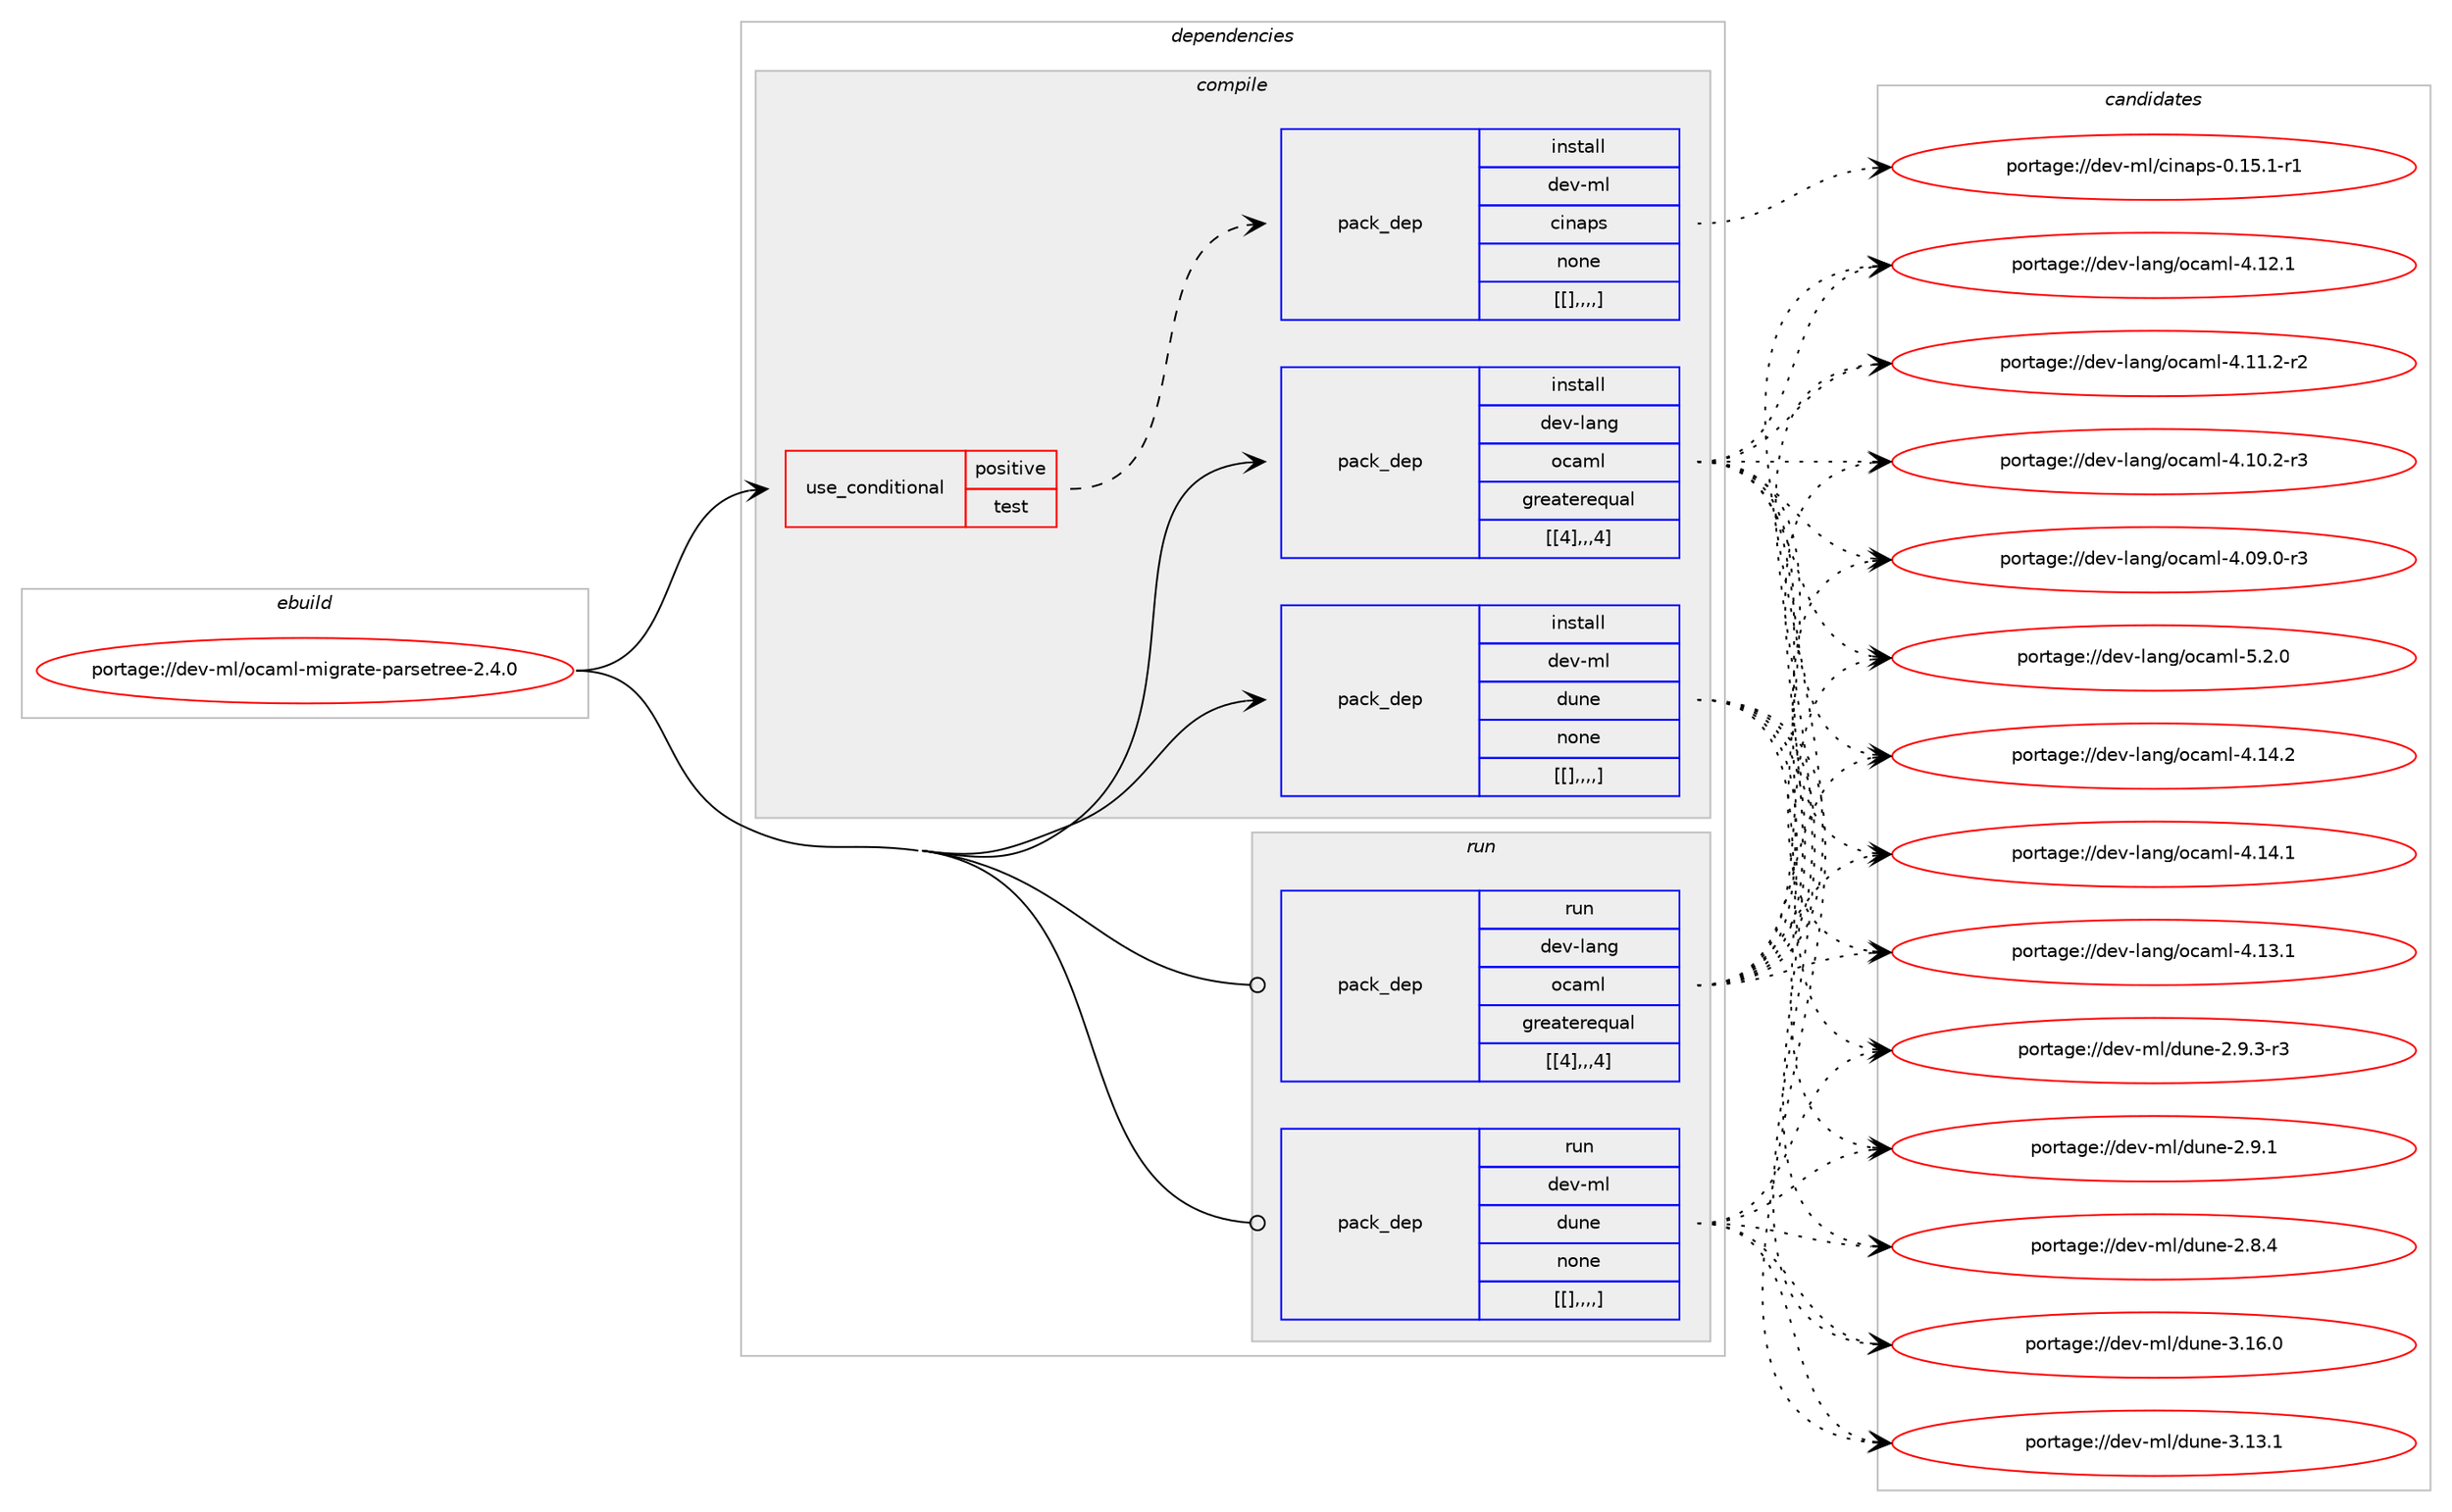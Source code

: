 digraph prolog {

# *************
# Graph options
# *************

newrank=true;
concentrate=true;
compound=true;
graph [rankdir=LR,fontname=Helvetica,fontsize=10,ranksep=1.5];#, ranksep=2.5, nodesep=0.2];
edge  [arrowhead=vee];
node  [fontname=Helvetica,fontsize=10];

# **********
# The ebuild
# **********

subgraph cluster_leftcol {
color=gray;
label=<<i>ebuild</i>>;
id [label="portage://dev-ml/ocaml-migrate-parsetree-2.4.0", color=red, width=4, href="../dev-ml/ocaml-migrate-parsetree-2.4.0.svg"];
}

# ****************
# The dependencies
# ****************

subgraph cluster_midcol {
color=gray;
label=<<i>dependencies</i>>;
subgraph cluster_compile {
fillcolor="#eeeeee";
style=filled;
label=<<i>compile</i>>;
subgraph cond30729 {
dependency122667 [label=<<TABLE BORDER="0" CELLBORDER="1" CELLSPACING="0" CELLPADDING="4"><TR><TD ROWSPAN="3" CELLPADDING="10">use_conditional</TD></TR><TR><TD>positive</TD></TR><TR><TD>test</TD></TR></TABLE>>, shape=none, color=red];
subgraph pack90772 {
dependency122668 [label=<<TABLE BORDER="0" CELLBORDER="1" CELLSPACING="0" CELLPADDING="4" WIDTH="220"><TR><TD ROWSPAN="6" CELLPADDING="30">pack_dep</TD></TR><TR><TD WIDTH="110">install</TD></TR><TR><TD>dev-ml</TD></TR><TR><TD>cinaps</TD></TR><TR><TD>none</TD></TR><TR><TD>[[],,,,]</TD></TR></TABLE>>, shape=none, color=blue];
}
dependency122667:e -> dependency122668:w [weight=20,style="dashed",arrowhead="vee"];
}
id:e -> dependency122667:w [weight=20,style="solid",arrowhead="vee"];
subgraph pack90773 {
dependency122669 [label=<<TABLE BORDER="0" CELLBORDER="1" CELLSPACING="0" CELLPADDING="4" WIDTH="220"><TR><TD ROWSPAN="6" CELLPADDING="30">pack_dep</TD></TR><TR><TD WIDTH="110">install</TD></TR><TR><TD>dev-lang</TD></TR><TR><TD>ocaml</TD></TR><TR><TD>greaterequal</TD></TR><TR><TD>[[4],,,4]</TD></TR></TABLE>>, shape=none, color=blue];
}
id:e -> dependency122669:w [weight=20,style="solid",arrowhead="vee"];
subgraph pack90774 {
dependency122670 [label=<<TABLE BORDER="0" CELLBORDER="1" CELLSPACING="0" CELLPADDING="4" WIDTH="220"><TR><TD ROWSPAN="6" CELLPADDING="30">pack_dep</TD></TR><TR><TD WIDTH="110">install</TD></TR><TR><TD>dev-ml</TD></TR><TR><TD>dune</TD></TR><TR><TD>none</TD></TR><TR><TD>[[],,,,]</TD></TR></TABLE>>, shape=none, color=blue];
}
id:e -> dependency122670:w [weight=20,style="solid",arrowhead="vee"];
}
subgraph cluster_compileandrun {
fillcolor="#eeeeee";
style=filled;
label=<<i>compile and run</i>>;
}
subgraph cluster_run {
fillcolor="#eeeeee";
style=filled;
label=<<i>run</i>>;
subgraph pack90775 {
dependency122671 [label=<<TABLE BORDER="0" CELLBORDER="1" CELLSPACING="0" CELLPADDING="4" WIDTH="220"><TR><TD ROWSPAN="6" CELLPADDING="30">pack_dep</TD></TR><TR><TD WIDTH="110">run</TD></TR><TR><TD>dev-lang</TD></TR><TR><TD>ocaml</TD></TR><TR><TD>greaterequal</TD></TR><TR><TD>[[4],,,4]</TD></TR></TABLE>>, shape=none, color=blue];
}
id:e -> dependency122671:w [weight=20,style="solid",arrowhead="odot"];
subgraph pack90776 {
dependency122672 [label=<<TABLE BORDER="0" CELLBORDER="1" CELLSPACING="0" CELLPADDING="4" WIDTH="220"><TR><TD ROWSPAN="6" CELLPADDING="30">pack_dep</TD></TR><TR><TD WIDTH="110">run</TD></TR><TR><TD>dev-ml</TD></TR><TR><TD>dune</TD></TR><TR><TD>none</TD></TR><TR><TD>[[],,,,]</TD></TR></TABLE>>, shape=none, color=blue];
}
id:e -> dependency122672:w [weight=20,style="solid",arrowhead="odot"];
}
}

# **************
# The candidates
# **************

subgraph cluster_choices {
rank=same;
color=gray;
label=<<i>candidates</i>>;

subgraph choice90772 {
color=black;
nodesep=1;
choice10010111845109108479910511097112115454846495346494511449 [label="portage://dev-ml/cinaps-0.15.1-r1", color=red, width=4,href="../dev-ml/cinaps-0.15.1-r1.svg"];
dependency122668:e -> choice10010111845109108479910511097112115454846495346494511449:w [style=dotted,weight="100"];
}
subgraph choice90773 {
color=black;
nodesep=1;
choice1001011184510897110103471119997109108455346504648 [label="portage://dev-lang/ocaml-5.2.0", color=red, width=4,href="../dev-lang/ocaml-5.2.0.svg"];
choice100101118451089711010347111999710910845524649524650 [label="portage://dev-lang/ocaml-4.14.2", color=red, width=4,href="../dev-lang/ocaml-4.14.2.svg"];
choice100101118451089711010347111999710910845524649524649 [label="portage://dev-lang/ocaml-4.14.1", color=red, width=4,href="../dev-lang/ocaml-4.14.1.svg"];
choice100101118451089711010347111999710910845524649514649 [label="portage://dev-lang/ocaml-4.13.1", color=red, width=4,href="../dev-lang/ocaml-4.13.1.svg"];
choice100101118451089711010347111999710910845524649504649 [label="portage://dev-lang/ocaml-4.12.1", color=red, width=4,href="../dev-lang/ocaml-4.12.1.svg"];
choice1001011184510897110103471119997109108455246494946504511450 [label="portage://dev-lang/ocaml-4.11.2-r2", color=red, width=4,href="../dev-lang/ocaml-4.11.2-r2.svg"];
choice1001011184510897110103471119997109108455246494846504511451 [label="portage://dev-lang/ocaml-4.10.2-r3", color=red, width=4,href="../dev-lang/ocaml-4.10.2-r3.svg"];
choice1001011184510897110103471119997109108455246485746484511451 [label="portage://dev-lang/ocaml-4.09.0-r3", color=red, width=4,href="../dev-lang/ocaml-4.09.0-r3.svg"];
dependency122669:e -> choice1001011184510897110103471119997109108455346504648:w [style=dotted,weight="100"];
dependency122669:e -> choice100101118451089711010347111999710910845524649524650:w [style=dotted,weight="100"];
dependency122669:e -> choice100101118451089711010347111999710910845524649524649:w [style=dotted,weight="100"];
dependency122669:e -> choice100101118451089711010347111999710910845524649514649:w [style=dotted,weight="100"];
dependency122669:e -> choice100101118451089711010347111999710910845524649504649:w [style=dotted,weight="100"];
dependency122669:e -> choice1001011184510897110103471119997109108455246494946504511450:w [style=dotted,weight="100"];
dependency122669:e -> choice1001011184510897110103471119997109108455246494846504511451:w [style=dotted,weight="100"];
dependency122669:e -> choice1001011184510897110103471119997109108455246485746484511451:w [style=dotted,weight="100"];
}
subgraph choice90774 {
color=black;
nodesep=1;
choice100101118451091084710011711010145514649544648 [label="portage://dev-ml/dune-3.16.0", color=red, width=4,href="../dev-ml/dune-3.16.0.svg"];
choice100101118451091084710011711010145514649514649 [label="portage://dev-ml/dune-3.13.1", color=red, width=4,href="../dev-ml/dune-3.13.1.svg"];
choice10010111845109108471001171101014550465746514511451 [label="portage://dev-ml/dune-2.9.3-r3", color=red, width=4,href="../dev-ml/dune-2.9.3-r3.svg"];
choice1001011184510910847100117110101455046574649 [label="portage://dev-ml/dune-2.9.1", color=red, width=4,href="../dev-ml/dune-2.9.1.svg"];
choice1001011184510910847100117110101455046564652 [label="portage://dev-ml/dune-2.8.4", color=red, width=4,href="../dev-ml/dune-2.8.4.svg"];
dependency122670:e -> choice100101118451091084710011711010145514649544648:w [style=dotted,weight="100"];
dependency122670:e -> choice100101118451091084710011711010145514649514649:w [style=dotted,weight="100"];
dependency122670:e -> choice10010111845109108471001171101014550465746514511451:w [style=dotted,weight="100"];
dependency122670:e -> choice1001011184510910847100117110101455046574649:w [style=dotted,weight="100"];
dependency122670:e -> choice1001011184510910847100117110101455046564652:w [style=dotted,weight="100"];
}
subgraph choice90775 {
color=black;
nodesep=1;
choice1001011184510897110103471119997109108455346504648 [label="portage://dev-lang/ocaml-5.2.0", color=red, width=4,href="../dev-lang/ocaml-5.2.0.svg"];
choice100101118451089711010347111999710910845524649524650 [label="portage://dev-lang/ocaml-4.14.2", color=red, width=4,href="../dev-lang/ocaml-4.14.2.svg"];
choice100101118451089711010347111999710910845524649524649 [label="portage://dev-lang/ocaml-4.14.1", color=red, width=4,href="../dev-lang/ocaml-4.14.1.svg"];
choice100101118451089711010347111999710910845524649514649 [label="portage://dev-lang/ocaml-4.13.1", color=red, width=4,href="../dev-lang/ocaml-4.13.1.svg"];
choice100101118451089711010347111999710910845524649504649 [label="portage://dev-lang/ocaml-4.12.1", color=red, width=4,href="../dev-lang/ocaml-4.12.1.svg"];
choice1001011184510897110103471119997109108455246494946504511450 [label="portage://dev-lang/ocaml-4.11.2-r2", color=red, width=4,href="../dev-lang/ocaml-4.11.2-r2.svg"];
choice1001011184510897110103471119997109108455246494846504511451 [label="portage://dev-lang/ocaml-4.10.2-r3", color=red, width=4,href="../dev-lang/ocaml-4.10.2-r3.svg"];
choice1001011184510897110103471119997109108455246485746484511451 [label="portage://dev-lang/ocaml-4.09.0-r3", color=red, width=4,href="../dev-lang/ocaml-4.09.0-r3.svg"];
dependency122671:e -> choice1001011184510897110103471119997109108455346504648:w [style=dotted,weight="100"];
dependency122671:e -> choice100101118451089711010347111999710910845524649524650:w [style=dotted,weight="100"];
dependency122671:e -> choice100101118451089711010347111999710910845524649524649:w [style=dotted,weight="100"];
dependency122671:e -> choice100101118451089711010347111999710910845524649514649:w [style=dotted,weight="100"];
dependency122671:e -> choice100101118451089711010347111999710910845524649504649:w [style=dotted,weight="100"];
dependency122671:e -> choice1001011184510897110103471119997109108455246494946504511450:w [style=dotted,weight="100"];
dependency122671:e -> choice1001011184510897110103471119997109108455246494846504511451:w [style=dotted,weight="100"];
dependency122671:e -> choice1001011184510897110103471119997109108455246485746484511451:w [style=dotted,weight="100"];
}
subgraph choice90776 {
color=black;
nodesep=1;
choice100101118451091084710011711010145514649544648 [label="portage://dev-ml/dune-3.16.0", color=red, width=4,href="../dev-ml/dune-3.16.0.svg"];
choice100101118451091084710011711010145514649514649 [label="portage://dev-ml/dune-3.13.1", color=red, width=4,href="../dev-ml/dune-3.13.1.svg"];
choice10010111845109108471001171101014550465746514511451 [label="portage://dev-ml/dune-2.9.3-r3", color=red, width=4,href="../dev-ml/dune-2.9.3-r3.svg"];
choice1001011184510910847100117110101455046574649 [label="portage://dev-ml/dune-2.9.1", color=red, width=4,href="../dev-ml/dune-2.9.1.svg"];
choice1001011184510910847100117110101455046564652 [label="portage://dev-ml/dune-2.8.4", color=red, width=4,href="../dev-ml/dune-2.8.4.svg"];
dependency122672:e -> choice100101118451091084710011711010145514649544648:w [style=dotted,weight="100"];
dependency122672:e -> choice100101118451091084710011711010145514649514649:w [style=dotted,weight="100"];
dependency122672:e -> choice10010111845109108471001171101014550465746514511451:w [style=dotted,weight="100"];
dependency122672:e -> choice1001011184510910847100117110101455046574649:w [style=dotted,weight="100"];
dependency122672:e -> choice1001011184510910847100117110101455046564652:w [style=dotted,weight="100"];
}
}

}
